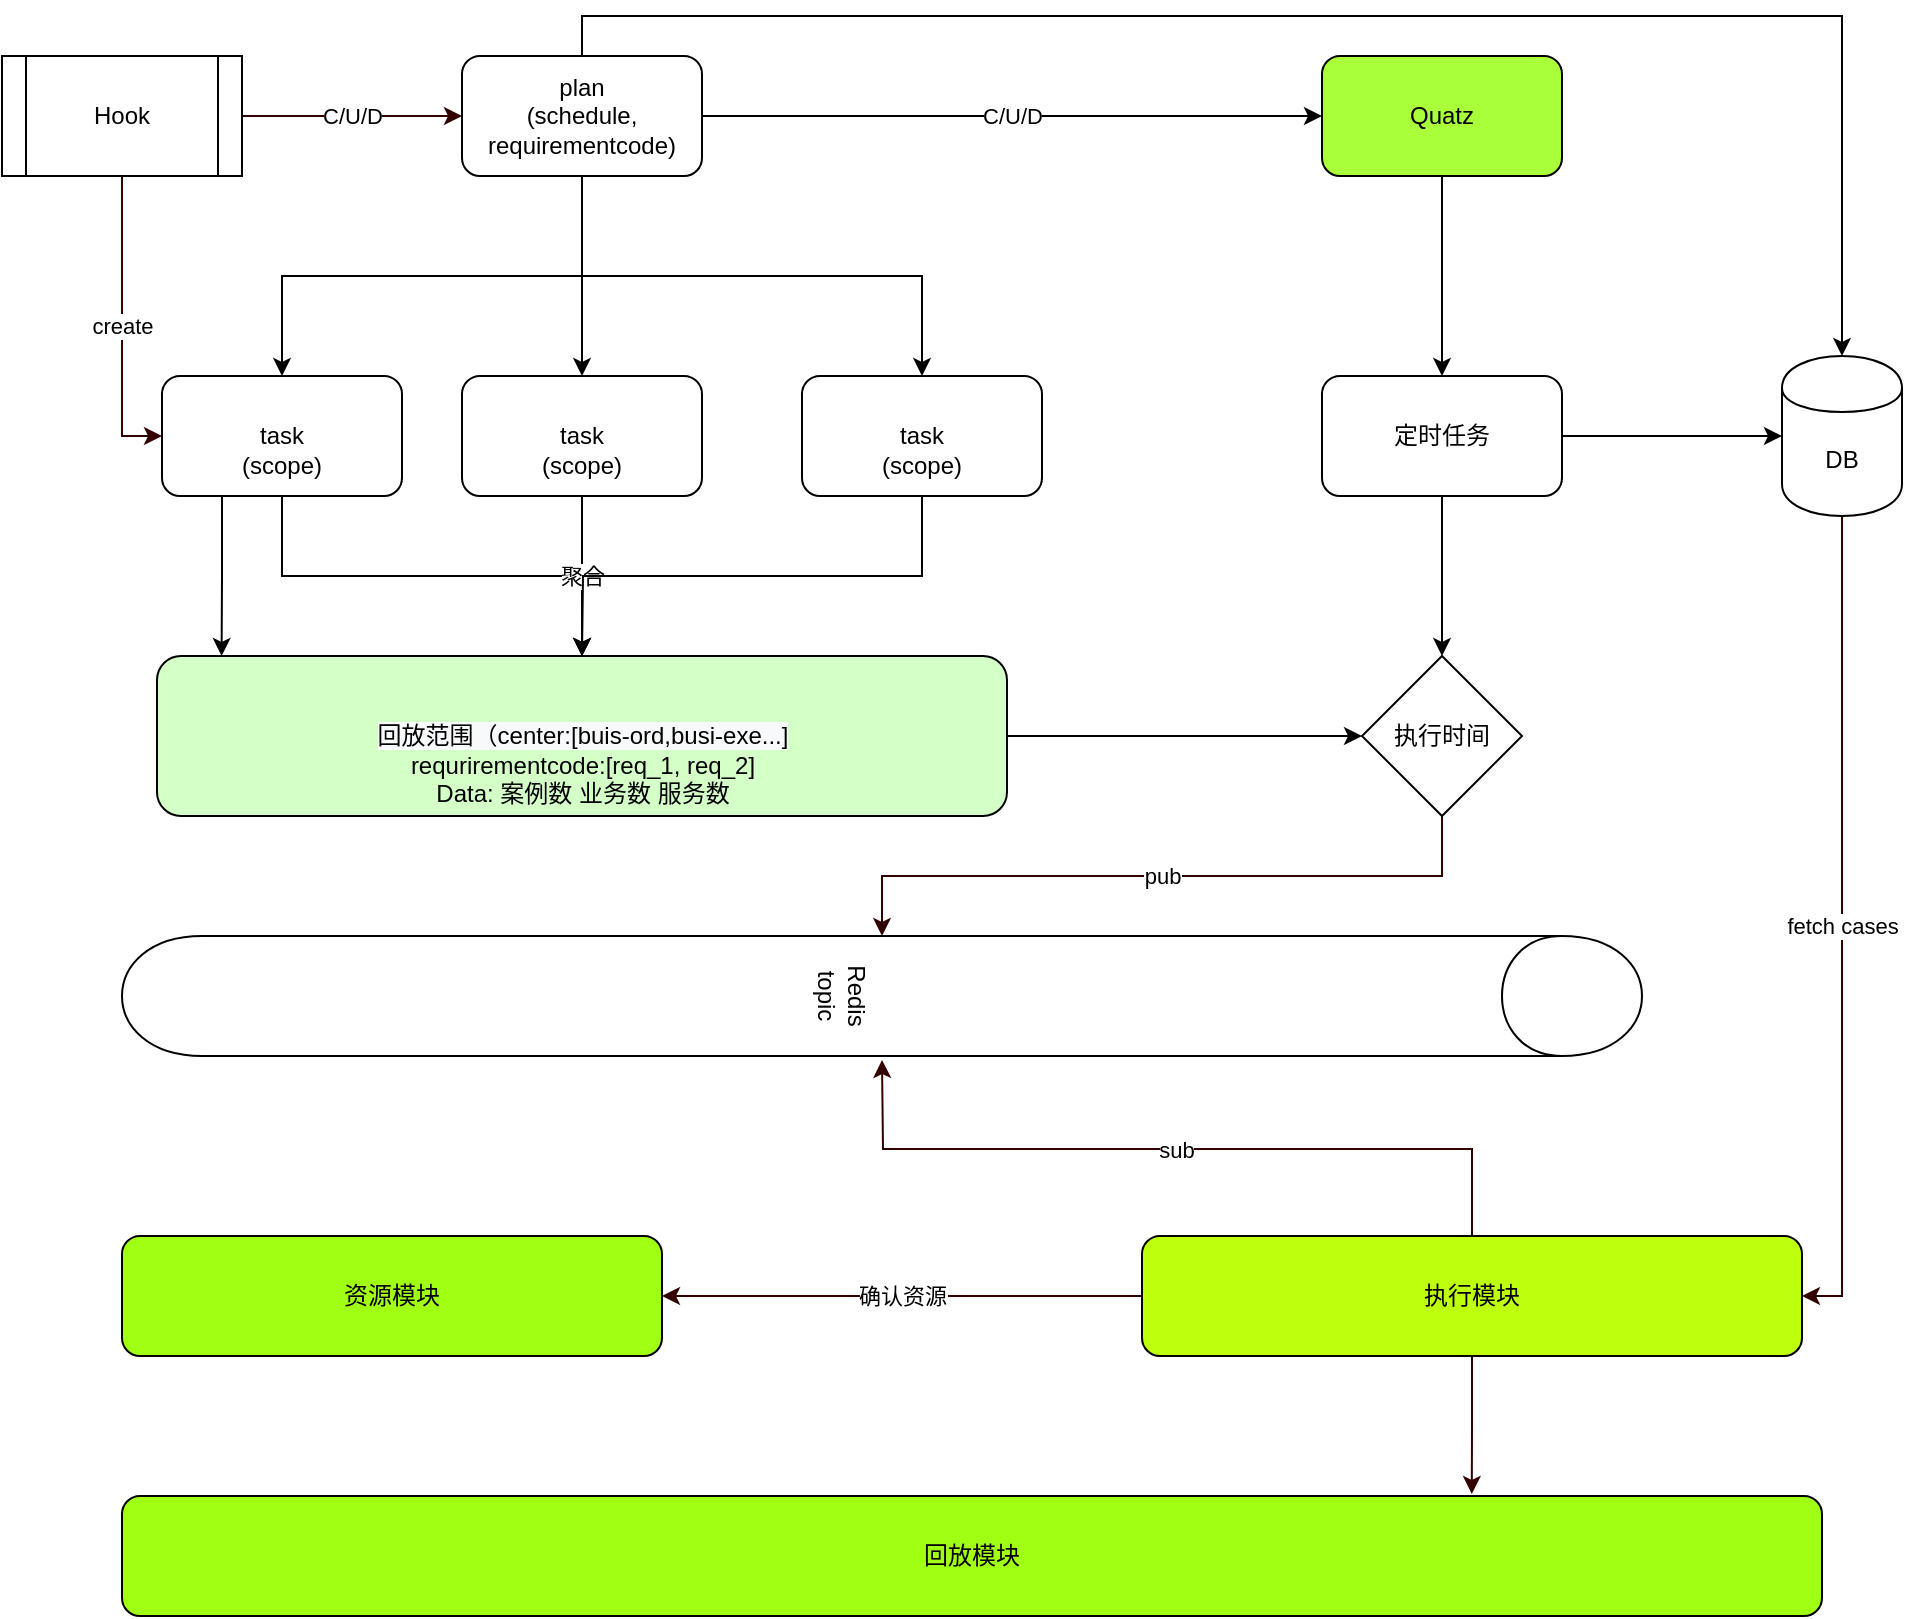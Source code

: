 <mxfile version="13.0.9" type="github">
  <diagram id="a6d8qoQg7wmettdPWS81" name="第 1 页">
    <mxGraphModel dx="1242" dy="683" grid="1" gridSize="10" guides="1" tooltips="1" connect="1" arrows="1" fold="1" page="1" pageScale="1" pageWidth="827" pageHeight="1169" math="0" shadow="0">
      <root>
        <mxCell id="0" />
        <mxCell id="1" parent="0" />
        <mxCell id="FVSSslxMcm7K-c5CqzQ3-6" style="edgeStyle=orthogonalEdgeStyle;rounded=0;orthogonalLoop=1;jettySize=auto;html=1;exitX=0.5;exitY=1;exitDx=0;exitDy=0;entryX=0.5;entryY=0;entryDx=0;entryDy=0;" parent="1" source="FVSSslxMcm7K-c5CqzQ3-2" target="FVSSslxMcm7K-c5CqzQ3-4" edge="1">
          <mxGeometry relative="1" as="geometry" />
        </mxCell>
        <mxCell id="FVSSslxMcm7K-c5CqzQ3-8" style="edgeStyle=orthogonalEdgeStyle;rounded=0;orthogonalLoop=1;jettySize=auto;html=1;exitX=0.5;exitY=1;exitDx=0;exitDy=0;entryX=0.5;entryY=0;entryDx=0;entryDy=0;" parent="1" source="FVSSslxMcm7K-c5CqzQ3-2" target="FVSSslxMcm7K-c5CqzQ3-3" edge="1">
          <mxGeometry relative="1" as="geometry" />
        </mxCell>
        <mxCell id="FVSSslxMcm7K-c5CqzQ3-9" style="edgeStyle=orthogonalEdgeStyle;rounded=0;orthogonalLoop=1;jettySize=auto;html=1;exitX=0.5;exitY=1;exitDx=0;exitDy=0;entryX=0.5;entryY=0;entryDx=0;entryDy=0;" parent="1" source="FVSSslxMcm7K-c5CqzQ3-2" target="FVSSslxMcm7K-c5CqzQ3-5" edge="1">
          <mxGeometry relative="1" as="geometry" />
        </mxCell>
        <mxCell id="qAdTjsP8O6FM5Z1obVZ--6" value="C/U/D" style="edgeStyle=orthogonalEdgeStyle;rounded=0;orthogonalLoop=1;jettySize=auto;html=1;exitX=1;exitY=0.5;exitDx=0;exitDy=0;" edge="1" parent="1" source="FVSSslxMcm7K-c5CqzQ3-2" target="qAdTjsP8O6FM5Z1obVZ--5">
          <mxGeometry relative="1" as="geometry" />
        </mxCell>
        <mxCell id="qAdTjsP8O6FM5Z1obVZ--11" style="edgeStyle=orthogonalEdgeStyle;rounded=0;orthogonalLoop=1;jettySize=auto;html=1;exitX=0.5;exitY=0;exitDx=0;exitDy=0;entryX=0.5;entryY=0;entryDx=0;entryDy=0;" edge="1" parent="1" source="FVSSslxMcm7K-c5CqzQ3-2" target="qAdTjsP8O6FM5Z1obVZ--9">
          <mxGeometry relative="1" as="geometry" />
        </mxCell>
        <mxCell id="FVSSslxMcm7K-c5CqzQ3-2" value="plan&lt;br&gt;(schedule, requirementcode)" style="rounded=1;whiteSpace=wrap;html=1;" parent="1" vertex="1">
          <mxGeometry x="250" y="60" width="120" height="60" as="geometry" />
        </mxCell>
        <mxCell id="911jX7e-q0z1Y5w5JWRH-14" style="edgeStyle=orthogonalEdgeStyle;rounded=0;orthogonalLoop=1;jettySize=auto;html=1;exitX=0.5;exitY=1;exitDx=0;exitDy=0;entryX=0.5;entryY=0;entryDx=0;entryDy=0;" parent="1" source="FVSSslxMcm7K-c5CqzQ3-3" target="FVSSslxMcm7K-c5CqzQ3-16" edge="1">
          <mxGeometry relative="1" as="geometry" />
        </mxCell>
        <mxCell id="qAdTjsP8O6FM5Z1obVZ--16" style="edgeStyle=orthogonalEdgeStyle;rounded=0;orthogonalLoop=1;jettySize=auto;html=1;exitX=0.25;exitY=1;exitDx=0;exitDy=0;entryX=0.076;entryY=0;entryDx=0;entryDy=0;entryPerimeter=0;" edge="1" parent="1" source="FVSSslxMcm7K-c5CqzQ3-3" target="FVSSslxMcm7K-c5CqzQ3-16">
          <mxGeometry relative="1" as="geometry">
            <mxPoint x="130" y="350" as="targetPoint" />
          </mxGeometry>
        </mxCell>
        <mxCell id="FVSSslxMcm7K-c5CqzQ3-3" value="&lt;br&gt;task&lt;br&gt;(scope)" style="rounded=1;whiteSpace=wrap;html=1;" parent="1" vertex="1">
          <mxGeometry x="100" y="220" width="120" height="60" as="geometry" />
        </mxCell>
        <mxCell id="911jX7e-q0z1Y5w5JWRH-11" value="聚合" style="edgeStyle=orthogonalEdgeStyle;rounded=0;orthogonalLoop=1;jettySize=auto;html=1;exitX=0.5;exitY=1;exitDx=0;exitDy=0;" parent="1" source="FVSSslxMcm7K-c5CqzQ3-4" target="FVSSslxMcm7K-c5CqzQ3-16" edge="1">
          <mxGeometry relative="1" as="geometry" />
        </mxCell>
        <mxCell id="FVSSslxMcm7K-c5CqzQ3-4" value="&lt;br&gt;task&lt;br&gt;(scope)" style="rounded=1;whiteSpace=wrap;html=1;" parent="1" vertex="1">
          <mxGeometry x="250" y="220" width="120" height="60" as="geometry" />
        </mxCell>
        <mxCell id="911jX7e-q0z1Y5w5JWRH-15" style="edgeStyle=orthogonalEdgeStyle;rounded=0;orthogonalLoop=1;jettySize=auto;html=1;exitX=0.5;exitY=1;exitDx=0;exitDy=0;" parent="1" source="FVSSslxMcm7K-c5CqzQ3-5" edge="1">
          <mxGeometry relative="1" as="geometry">
            <mxPoint x="310" y="360" as="targetPoint" />
          </mxGeometry>
        </mxCell>
        <mxCell id="FVSSslxMcm7K-c5CqzQ3-5" value="&lt;br&gt;task&lt;br&gt;(scope)" style="rounded=1;whiteSpace=wrap;html=1;" parent="1" vertex="1">
          <mxGeometry x="420" y="220" width="120" height="60" as="geometry" />
        </mxCell>
        <mxCell id="qAdTjsP8O6FM5Z1obVZ--15" style="edgeStyle=orthogonalEdgeStyle;rounded=0;orthogonalLoop=1;jettySize=auto;html=1;exitX=1;exitY=0.5;exitDx=0;exitDy=0;entryX=0;entryY=0.5;entryDx=0;entryDy=0;" edge="1" parent="1" source="FVSSslxMcm7K-c5CqzQ3-16" target="qAdTjsP8O6FM5Z1obVZ--12">
          <mxGeometry relative="1" as="geometry" />
        </mxCell>
        <mxCell id="FVSSslxMcm7K-c5CqzQ3-16" value="&lt;br&gt;&lt;br&gt;&lt;span style=&quot;color: rgb(0 , 0 , 0) ; font-family: &amp;#34;helvetica&amp;#34; ; font-size: 12px ; font-style: normal ; font-weight: 400 ; letter-spacing: normal ; text-align: center ; text-indent: 0px ; text-transform: none ; word-spacing: 0px ; background-color: rgb(248 , 249 , 250) ; float: none ; display: inline&quot;&gt;回放范围（center:[buis-ord,busi-exe...]&lt;/span&gt;&lt;br&gt;requrirementcode:[req_1, req_2]&lt;br&gt;Data: 案例数 业务数 服务数" style="rounded=1;whiteSpace=wrap;html=1;fillColor=#D4FFC7;" parent="1" vertex="1">
          <mxGeometry x="97.5" y="360" width="425" height="80" as="geometry" />
        </mxCell>
        <mxCell id="qAdTjsP8O6FM5Z1obVZ--4" value="create" style="edgeStyle=orthogonalEdgeStyle;rounded=0;orthogonalLoop=1;jettySize=auto;html=1;exitX=0.5;exitY=1;exitDx=0;exitDy=0;entryX=0;entryY=0.5;entryDx=0;entryDy=0;strokeColor=#330000;" edge="1" parent="1" source="qAdTjsP8O6FM5Z1obVZ--1" target="FVSSslxMcm7K-c5CqzQ3-3">
          <mxGeometry relative="1" as="geometry" />
        </mxCell>
        <mxCell id="qAdTjsP8O6FM5Z1obVZ--29" value="C/U/D" style="edgeStyle=orthogonalEdgeStyle;rounded=0;orthogonalLoop=1;jettySize=auto;html=1;exitX=1;exitY=0.5;exitDx=0;exitDy=0;strokeColor=#330000;" edge="1" parent="1" source="qAdTjsP8O6FM5Z1obVZ--1" target="FVSSslxMcm7K-c5CqzQ3-2">
          <mxGeometry relative="1" as="geometry" />
        </mxCell>
        <mxCell id="qAdTjsP8O6FM5Z1obVZ--1" value="Hook" style="shape=process;whiteSpace=wrap;html=1;backgroundOutline=1;" vertex="1" parent="1">
          <mxGeometry x="20" y="60" width="120" height="60" as="geometry" />
        </mxCell>
        <mxCell id="qAdTjsP8O6FM5Z1obVZ--8" style="edgeStyle=orthogonalEdgeStyle;rounded=0;orthogonalLoop=1;jettySize=auto;html=1;exitX=0.5;exitY=1;exitDx=0;exitDy=0;entryX=0.5;entryY=0;entryDx=0;entryDy=0;" edge="1" parent="1" source="qAdTjsP8O6FM5Z1obVZ--5" target="qAdTjsP8O6FM5Z1obVZ--7">
          <mxGeometry relative="1" as="geometry" />
        </mxCell>
        <mxCell id="qAdTjsP8O6FM5Z1obVZ--5" value="Quatz" style="rounded=1;whiteSpace=wrap;html=1;fillColor=#AAFF3B;" vertex="1" parent="1">
          <mxGeometry x="680" y="60" width="120" height="60" as="geometry" />
        </mxCell>
        <mxCell id="qAdTjsP8O6FM5Z1obVZ--10" style="edgeStyle=orthogonalEdgeStyle;rounded=0;orthogonalLoop=1;jettySize=auto;html=1;exitX=1;exitY=0.5;exitDx=0;exitDy=0;" edge="1" parent="1" source="qAdTjsP8O6FM5Z1obVZ--7">
          <mxGeometry relative="1" as="geometry">
            <mxPoint x="910" y="250" as="targetPoint" />
          </mxGeometry>
        </mxCell>
        <mxCell id="qAdTjsP8O6FM5Z1obVZ--14" style="edgeStyle=orthogonalEdgeStyle;rounded=0;orthogonalLoop=1;jettySize=auto;html=1;exitX=0.5;exitY=1;exitDx=0;exitDy=0;entryX=0.5;entryY=0;entryDx=0;entryDy=0;" edge="1" parent="1" source="qAdTjsP8O6FM5Z1obVZ--7" target="qAdTjsP8O6FM5Z1obVZ--12">
          <mxGeometry relative="1" as="geometry" />
        </mxCell>
        <mxCell id="qAdTjsP8O6FM5Z1obVZ--7" value="定时任务" style="rounded=1;whiteSpace=wrap;html=1;" vertex="1" parent="1">
          <mxGeometry x="680" y="220" width="120" height="60" as="geometry" />
        </mxCell>
        <mxCell id="qAdTjsP8O6FM5Z1obVZ--36" value="fetch cases" style="edgeStyle=orthogonalEdgeStyle;rounded=0;orthogonalLoop=1;jettySize=auto;html=1;exitX=0.5;exitY=1;exitDx=0;exitDy=0;entryX=1;entryY=0.5;entryDx=0;entryDy=0;strokeColor=#330000;" edge="1" parent="1" source="qAdTjsP8O6FM5Z1obVZ--9" target="qAdTjsP8O6FM5Z1obVZ--21">
          <mxGeometry relative="1" as="geometry" />
        </mxCell>
        <mxCell id="qAdTjsP8O6FM5Z1obVZ--9" value="DB" style="shape=cylinder;whiteSpace=wrap;html=1;boundedLbl=1;backgroundOutline=1;" vertex="1" parent="1">
          <mxGeometry x="910" y="210" width="60" height="80" as="geometry" />
        </mxCell>
        <mxCell id="qAdTjsP8O6FM5Z1obVZ--27" value="pub" style="edgeStyle=orthogonalEdgeStyle;rounded=0;orthogonalLoop=1;jettySize=auto;html=1;exitX=0.5;exitY=1;exitDx=0;exitDy=0;strokeColor=#330000;" edge="1" parent="1" source="qAdTjsP8O6FM5Z1obVZ--12" target="qAdTjsP8O6FM5Z1obVZ--18">
          <mxGeometry relative="1" as="geometry" />
        </mxCell>
        <mxCell id="qAdTjsP8O6FM5Z1obVZ--12" value="执行时间" style="rhombus;whiteSpace=wrap;html=1;fillColor=#FFFFFF;" vertex="1" parent="1">
          <mxGeometry x="700" y="360" width="80" height="80" as="geometry" />
        </mxCell>
        <mxCell id="qAdTjsP8O6FM5Z1obVZ--18" value="Redis topic" style="shape=cylinder;whiteSpace=wrap;html=1;boundedLbl=1;backgroundOutline=1;fillColor=#FFFFFF;rotation=90;" vertex="1" parent="1">
          <mxGeometry x="430" y="150" width="60" height="760" as="geometry" />
        </mxCell>
        <mxCell id="qAdTjsP8O6FM5Z1obVZ--34" value="sub" style="edgeStyle=orthogonalEdgeStyle;rounded=0;orthogonalLoop=1;jettySize=auto;html=1;exitX=0.5;exitY=0;exitDx=0;exitDy=0;strokeColor=#330000;" edge="1" parent="1" source="qAdTjsP8O6FM5Z1obVZ--21">
          <mxGeometry relative="1" as="geometry">
            <mxPoint x="460" y="562" as="targetPoint" />
          </mxGeometry>
        </mxCell>
        <mxCell id="qAdTjsP8O6FM5Z1obVZ--35" value="确认资源" style="edgeStyle=orthogonalEdgeStyle;rounded=0;orthogonalLoop=1;jettySize=auto;html=1;exitX=0;exitY=0.5;exitDx=0;exitDy=0;entryX=1;entryY=0.5;entryDx=0;entryDy=0;strokeColor=#330000;" edge="1" parent="1" source="qAdTjsP8O6FM5Z1obVZ--21" target="qAdTjsP8O6FM5Z1obVZ--30">
          <mxGeometry relative="1" as="geometry" />
        </mxCell>
        <mxCell id="qAdTjsP8O6FM5Z1obVZ--38" style="edgeStyle=orthogonalEdgeStyle;rounded=0;orthogonalLoop=1;jettySize=auto;html=1;exitX=0.5;exitY=1;exitDx=0;exitDy=0;entryX=0.794;entryY=-0.017;entryDx=0;entryDy=0;entryPerimeter=0;strokeColor=#330000;" edge="1" parent="1" source="qAdTjsP8O6FM5Z1obVZ--21" target="qAdTjsP8O6FM5Z1obVZ--37">
          <mxGeometry relative="1" as="geometry" />
        </mxCell>
        <mxCell id="qAdTjsP8O6FM5Z1obVZ--21" value="执行模块" style="rounded=1;whiteSpace=wrap;html=1;fillColor=#BEFF0D;" vertex="1" parent="1">
          <mxGeometry x="590" y="650" width="330" height="60" as="geometry" />
        </mxCell>
        <mxCell id="qAdTjsP8O6FM5Z1obVZ--30" value="资源模块" style="rounded=1;whiteSpace=wrap;html=1;fillColor=#A1FF14;" vertex="1" parent="1">
          <mxGeometry x="80" y="650" width="270" height="60" as="geometry" />
        </mxCell>
        <mxCell id="qAdTjsP8O6FM5Z1obVZ--37" value="回放模块" style="rounded=1;whiteSpace=wrap;html=1;fillColor=#A1FF14;" vertex="1" parent="1">
          <mxGeometry x="80" y="780" width="850" height="60" as="geometry" />
        </mxCell>
      </root>
    </mxGraphModel>
  </diagram>
</mxfile>
